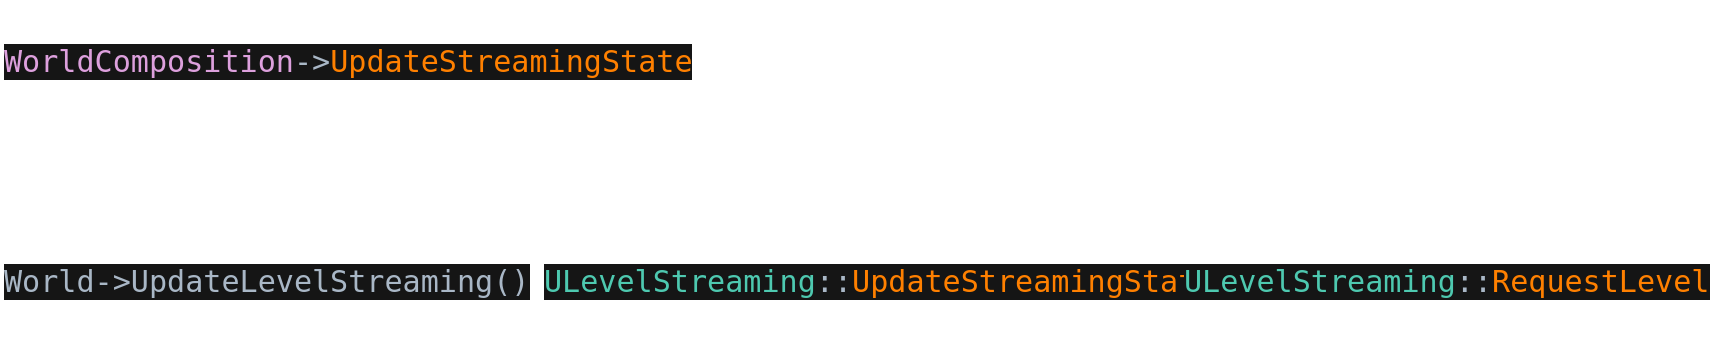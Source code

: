 <mxfile version="20.3.7" type="github">
  <diagram id="jEP73fZ-g8rTdGey6gKn" name="Page-1">
    <mxGraphModel dx="4062" dy="1132" grid="1" gridSize="10" guides="1" tooltips="1" connect="1" arrows="1" fold="1" page="1" pageScale="1" pageWidth="2000" pageHeight="1169" math="0" shadow="0">
      <root>
        <mxCell id="0" />
        <mxCell id="1" parent="0" />
        <mxCell id="_MaQ-2QzD9ETYQqzRHq5-1" value="&lt;pre style=&quot;background-color:#151515;color:#a9b7c6;font-family:&#39;Consolas&#39;,monospace;font-size:11.3pt;&quot;&gt;&lt;span style=&quot;color:#4ec9b0;&quot;&gt;ULevelStreaming&lt;/span&gt;::&lt;span style=&quot;color:#ff8000;&quot;&gt;UpdateStreamingState&lt;/span&gt;&lt;/pre&gt;" style="text;whiteSpace=wrap;html=1;" vertex="1" parent="1">
          <mxGeometry x="40" y="540" width="560" height="70" as="geometry" />
        </mxCell>
        <mxCell id="_MaQ-2QzD9ETYQqzRHq5-2" value="&lt;pre style=&quot;background-color:#151515;color:#a9b7c6;font-family:&#39;Consolas&#39;,monospace;font-size:11.3pt;&quot;&gt;World-&amp;gt;UpdateLevelStreaming()&lt;/pre&gt;" style="text;whiteSpace=wrap;html=1;" vertex="1" parent="1">
          <mxGeometry x="-230" y="540" width="270" height="70" as="geometry" />
        </mxCell>
        <mxCell id="_MaQ-2QzD9ETYQqzRHq5-3" value="&lt;pre style=&quot;background-color:#151515;color:#a9b7c6;font-family:&#39;Consolas&#39;,monospace;font-size:11.3pt;&quot;&gt;&lt;pre style=&quot;font-family: Consolas, monospace; font-size: 11.3pt;&quot;&gt;&lt;span style=&quot;color:#4ec9b0;&quot;&gt;ULevelStreaming&lt;/span&gt;::&lt;span style=&quot;color:#ff8000;&quot;&gt;RequestLevel&lt;/span&gt;&lt;/pre&gt;&lt;/pre&gt;" style="text;whiteSpace=wrap;html=1;" vertex="1" parent="1">
          <mxGeometry x="360" y="540" width="130" height="70" as="geometry" />
        </mxCell>
        <mxCell id="_MaQ-2QzD9ETYQqzRHq5-5" value="&lt;pre style=&quot;background-color:#151515;color:#a9b7c6;font-family:&#39;Consolas&#39;,monospace;font-size:11.3pt;&quot;&gt;&lt;span style=&quot;color:#dda0dd;&quot;&gt;WorldComposition&lt;/span&gt;-&amp;gt;&lt;span style=&quot;color:#ff8000;&quot;&gt;UpdateStreamingState&lt;/span&gt;&lt;/pre&gt;" style="text;whiteSpace=wrap;html=1;" vertex="1" parent="1">
          <mxGeometry x="-230" y="430" width="350" height="70" as="geometry" />
        </mxCell>
      </root>
    </mxGraphModel>
  </diagram>
</mxfile>
